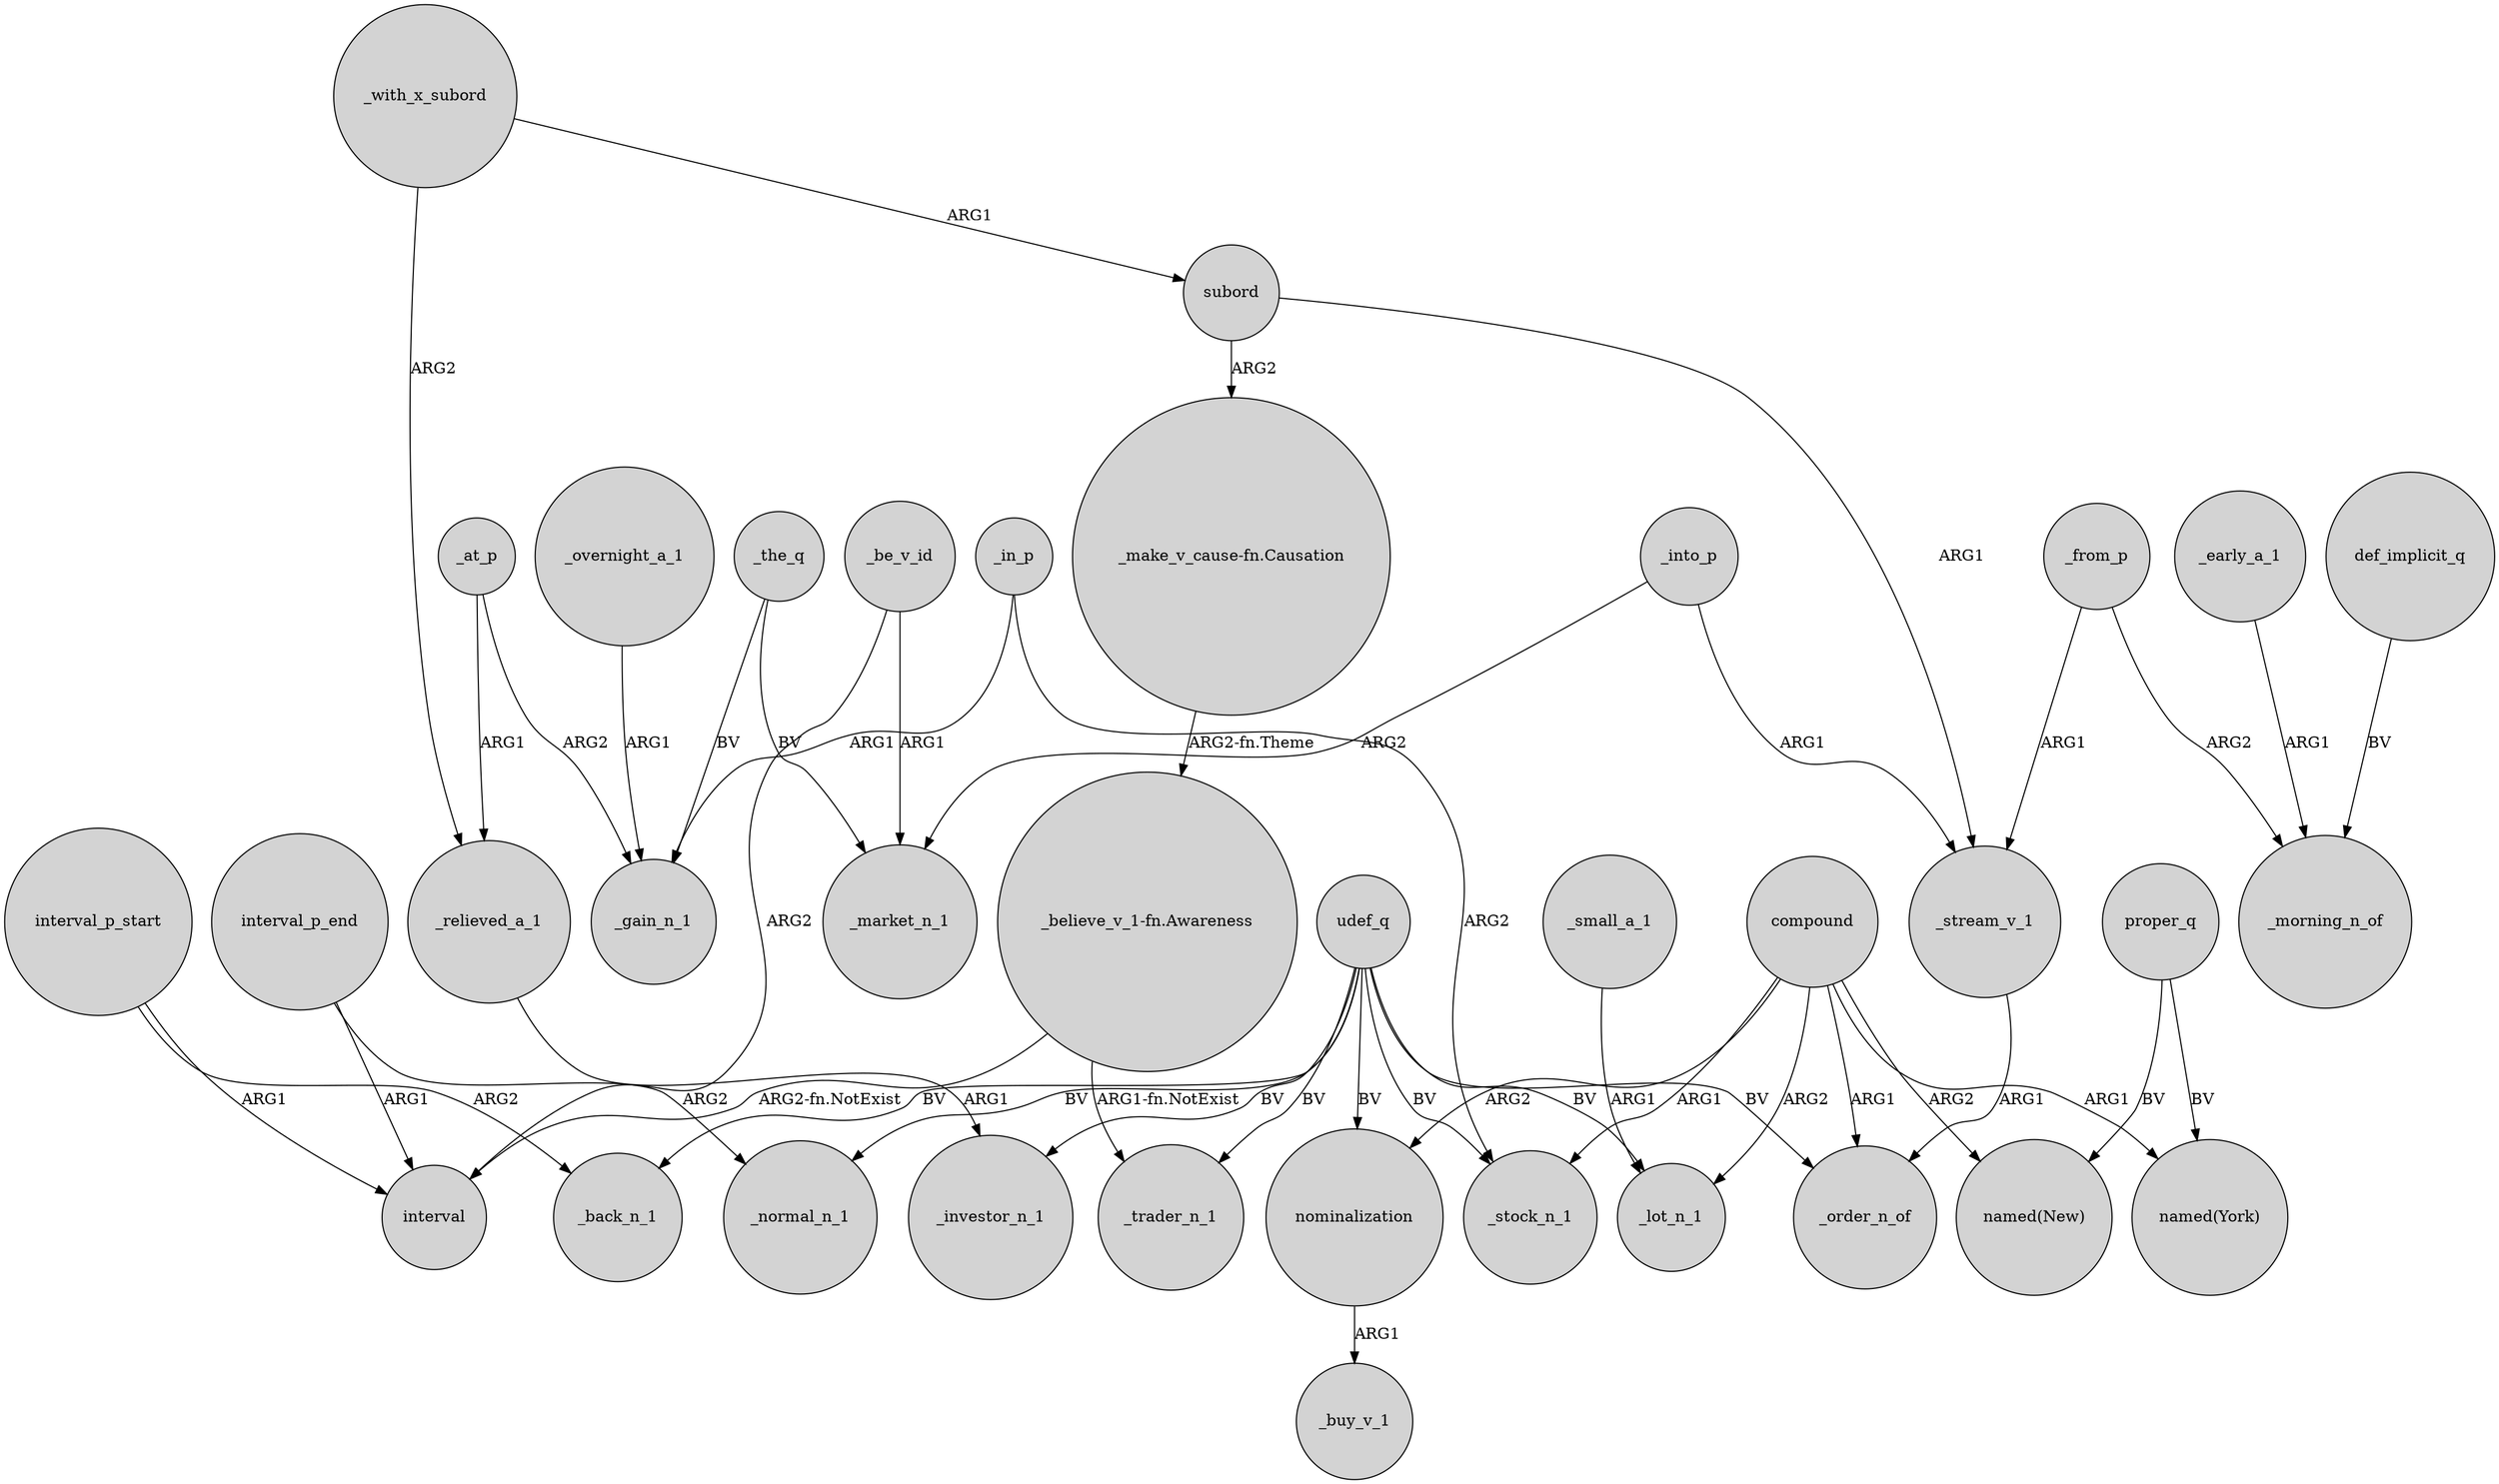 digraph {
	node [shape=circle style=filled]
	"_make_v_cause-fn.Causation" -> "_believe_v_1-fn.Awareness" [label="ARG2-fn.Theme"]
	interval_p_end -> _normal_n_1 [label=ARG2]
	udef_q -> _normal_n_1 [label=BV]
	compound -> "named(New)" [label=ARG2]
	_at_p -> _relieved_a_1 [label=ARG1]
	udef_q -> _order_n_of [label=BV]
	udef_q -> _investor_n_1 [label=BV]
	udef_q -> _trader_n_1 [label=BV]
	"_believe_v_1-fn.Awareness" -> _trader_n_1 [label="ARG1-fn.NotExist"]
	proper_q -> "named(New)" [label=BV]
	udef_q -> _back_n_1 [label=BV]
	subord -> "_make_v_cause-fn.Causation" [label=ARG2]
	_from_p -> _morning_n_of [label=ARG2]
	_in_p -> _gain_n_1 [label=ARG1]
	_with_x_subord -> subord [label=ARG1]
	compound -> _stock_n_1 [label=ARG1]
	compound -> nominalization [label=ARG2]
	nominalization -> _buy_v_1 [label=ARG1]
	_from_p -> _stream_v_1 [label=ARG1]
	_stream_v_1 -> _order_n_of [label=ARG1]
	_the_q -> _gain_n_1 [label=BV]
	_with_x_subord -> _relieved_a_1 [label=ARG2]
	_relieved_a_1 -> _investor_n_1 [label=ARG1]
	_early_a_1 -> _morning_n_of [label=ARG1]
	compound -> _lot_n_1 [label=ARG2]
	udef_q -> _stock_n_1 [label=BV]
	compound -> "named(York)" [label=ARG1]
	interval_p_start -> interval [label=ARG1]
	interval_p_start -> _back_n_1 [label=ARG2]
	compound -> _order_n_of [label=ARG1]
	"_believe_v_1-fn.Awareness" -> interval [label="ARG2-fn.NotExist"]
	_small_a_1 -> _lot_n_1 [label=ARG1]
	_be_v_id -> interval [label=ARG2]
	udef_q -> nominalization [label=BV]
	_into_p -> _stream_v_1 [label=ARG1]
	_overnight_a_1 -> _gain_n_1 [label=ARG1]
	interval_p_end -> interval [label=ARG1]
	subord -> _stream_v_1 [label=ARG1]
	_into_p -> _market_n_1 [label=ARG2]
	_at_p -> _gain_n_1 [label=ARG2]
	_be_v_id -> _market_n_1 [label=ARG1]
	proper_q -> "named(York)" [label=BV]
	udef_q -> _lot_n_1 [label=BV]
	_the_q -> _market_n_1 [label=BV]
	_in_p -> _stock_n_1 [label=ARG2]
	def_implicit_q -> _morning_n_of [label=BV]
}
